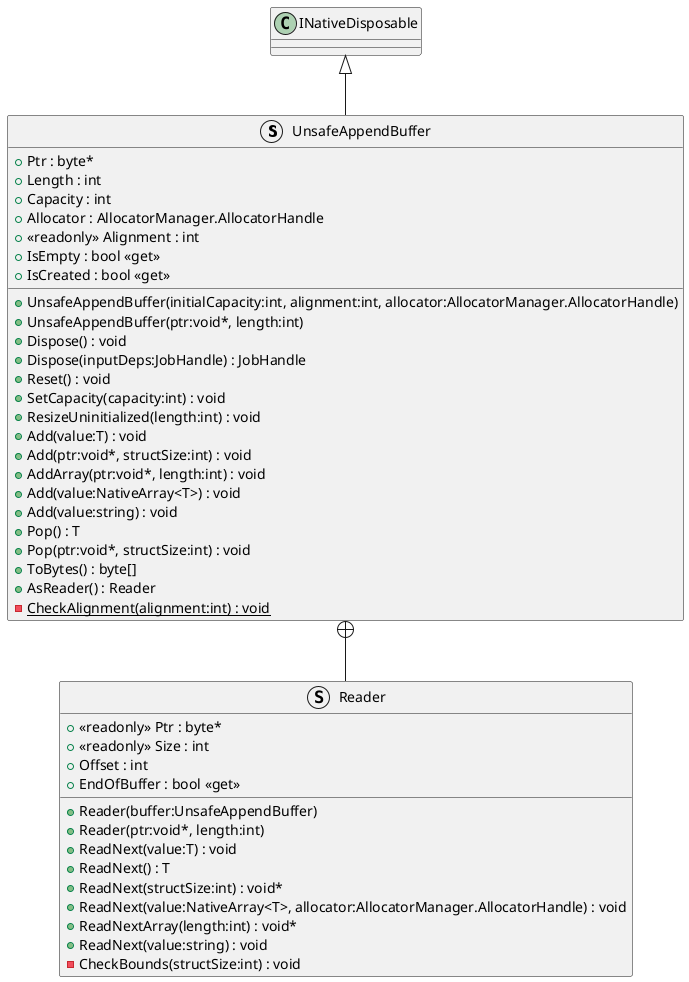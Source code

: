 @startuml
struct UnsafeAppendBuffer {
    + Ptr : byte*
    + Length : int
    + Capacity : int
    + Allocator : AllocatorManager.AllocatorHandle
    + <<readonly>> Alignment : int
    + UnsafeAppendBuffer(initialCapacity:int, alignment:int, allocator:AllocatorManager.AllocatorHandle)
    + UnsafeAppendBuffer(ptr:void*, length:int)
    + IsEmpty : bool <<get>>
    + IsCreated : bool <<get>>
    + Dispose() : void
    + Dispose(inputDeps:JobHandle) : JobHandle
    + Reset() : void
    + SetCapacity(capacity:int) : void
    + ResizeUninitialized(length:int) : void
    + Add(value:T) : void
    + Add(ptr:void*, structSize:int) : void
    + AddArray(ptr:void*, length:int) : void
    + Add(value:NativeArray<T>) : void
    + Add(value:string) : void
    + Pop() : T
    + Pop(ptr:void*, structSize:int) : void
    + ToBytes() : byte[]
    + AsReader() : Reader
    {static} - CheckAlignment(alignment:int) : void
}
struct Reader {
    + <<readonly>> Ptr : byte*
    + <<readonly>> Size : int
    + Offset : int
    + Reader(buffer:UnsafeAppendBuffer)
    + Reader(ptr:void*, length:int)
    + EndOfBuffer : bool <<get>>
    + ReadNext(value:T) : void
    + ReadNext() : T
    + ReadNext(structSize:int) : void*
    + ReadNext(value:NativeArray<T>, allocator:AllocatorManager.AllocatorHandle) : void
    + ReadNextArray(length:int) : void*
    + ReadNext(value:string) : void
    - CheckBounds(structSize:int) : void
}
INativeDisposable <|-- UnsafeAppendBuffer
UnsafeAppendBuffer +-- Reader
@enduml
